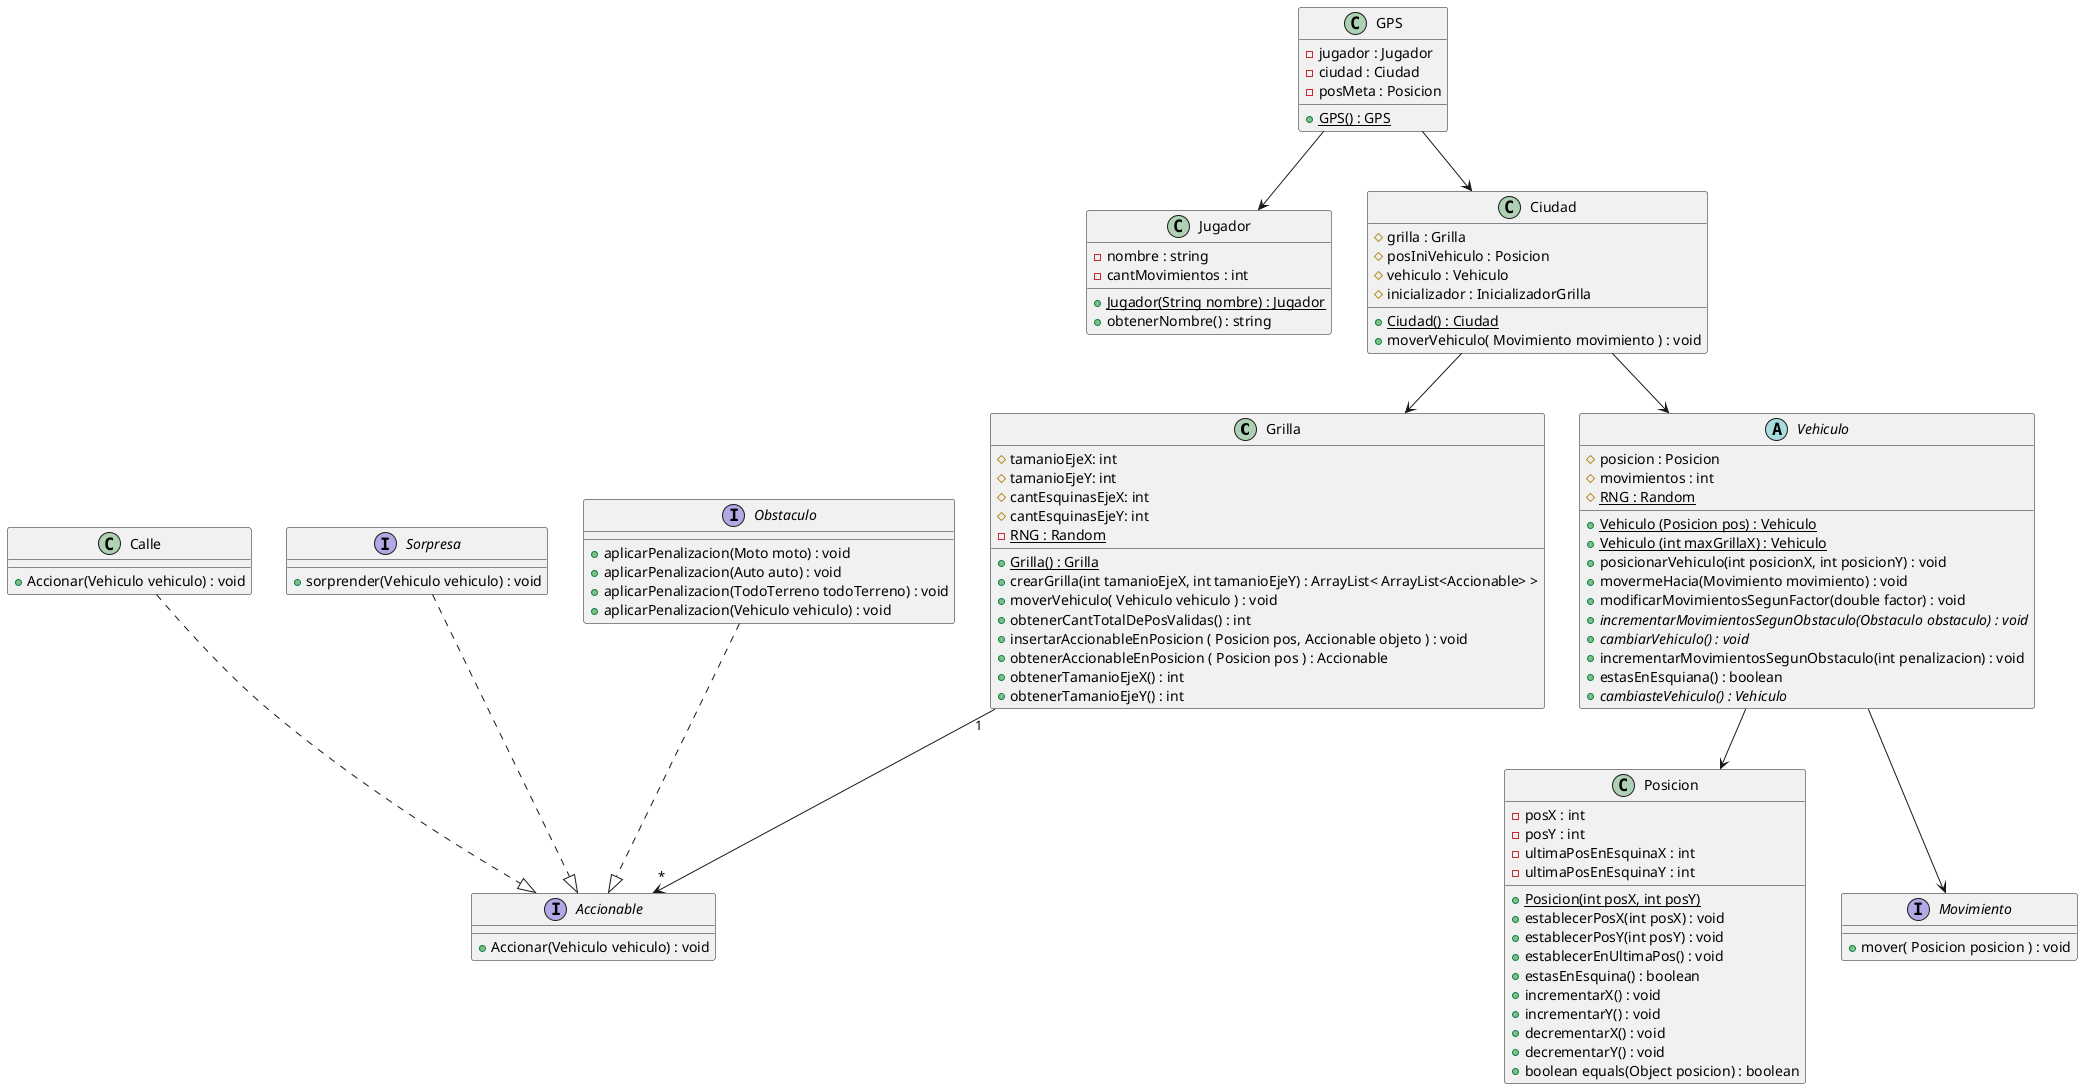 @startuml
    'https://plantuml.com/class-diagram

    class Grilla{
        # tamanioEjeX: int
        # tamanioEjeY: int
        # cantEsquinasEjeX: int
        # cantEsquinasEjeY: int
        - {static} RNG : Random

        + {static} Grilla() : Grilla
        + crearGrilla(int tamanioEjeX, int tamanioEjeY) : ArrayList< ArrayList<Accionable> >
        + moverVehiculo( Vehiculo vehiculo ) : void
        + obtenerCantTotalDePosValidas() : int
        + insertarAccionableEnPosicion ( Posicion pos, Accionable objeto ) : void
        + obtenerAccionableEnPosicion ( Posicion pos ) : Accionable
        + obtenerTamanioEjeX() : int
        + obtenerTamanioEjeY() : int

    }

    class GPS {
        - jugador : Jugador
        - ciudad : Ciudad
        - posMeta : Posicion
        + {static} GPS() : GPS
    }

    class Jugador{
        - nombre : string
        - cantMovimientos : int
        + {static} Jugador(String nombre) : Jugador
        + obtenerNombre() : string
    }

    abstract Vehiculo{

        # posicion : Posicion
        # movimientos : int
        # {static} RNG : Random

        + {static} Vehiculo (Posicion pos) : Vehiculo
        + {static} Vehiculo (int maxGrillaX) : Vehiculo
        + posicionarVehiculo(int posicionX, int posicionY) : void
        + movermeHacia(Movimiento movimiento) : void
        + modificarMovimientosSegunFactor(double factor) : void
        + {abstract} incrementarMovimientosSegunObstaculo(Obstaculo obstaculo) : void
        + {abstract} cambiarVehiculo() : void
        + incrementarMovimientosSegunObstaculo(int penalizacion) : void
        + estasEnEsquiana() : boolean
        + {abstract} cambiasteVehiculo() : Vehiculo
    }

    interface Accionable{
        + Accionar(Vehiculo vehiculo) : void
    }

    class Calle{
        + Accionar(Vehiculo vehiculo) : void
    }

    class Ciudad{
        # grilla : Grilla
        # posIniVehiculo : Posicion
        # vehiculo : Vehiculo
        # inicializador : InicializadorGrilla
        + {static} Ciudad() : Ciudad
        + moverVehiculo( Movimiento movimiento ) : void
    }

    class Posicion{
        - posX : int
        - posY : int
        - ultimaPosEnEsquinaX : int
        - ultimaPosEnEsquinaY : int

        + {static} Posicion(int posX, int posY)
        + establecerPosX(int posX) : void
        + establecerPosY(int posY) : void
        + establecerEnUltimaPos() : void
        + estasEnEsquina() : boolean
        + incrementarX() : void
        + incrementarY() : void
        + decrementarX() : void
        + decrementarY() : void
        + boolean equals(Object posicion) : boolean
    }

    interface Sorpresa{
        + sorprender(Vehiculo vehiculo) : void
    }


    interface Obstaculo{
        + aplicarPenalizacion(Moto moto) : void
        + aplicarPenalizacion(Auto auto) : void
        + aplicarPenalizacion(TodoTerreno todoTerreno) : void
        + aplicarPenalizacion(Vehiculo vehiculo) : void
    }


    GPS --> Jugador
    GPS --> Ciudad
    Vehiculo --> Posicion

    Grilla "1" --> "*" Accionable
    Ciudad --> Vehiculo
    Ciudad --> Grilla


    Sorpresa ..|> Accionable
    Obstaculo ..|> Accionable

    Calle ..|> Accionable

    interface Movimiento{
        +mover( Posicion posicion ) : void
    }


    Vehiculo --> Movimiento

@enduml